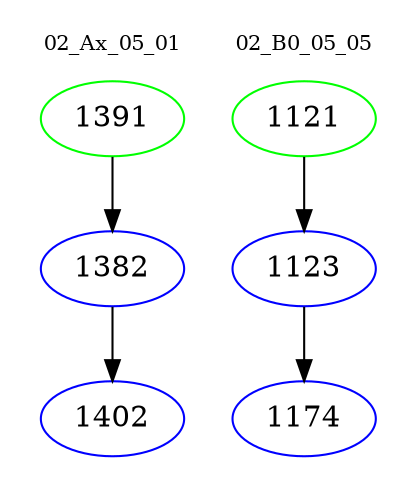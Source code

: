 digraph{
subgraph cluster_0 {
color = white
label = "02_Ax_05_01";
fontsize=10;
T0_1391 [label="1391", color="green"]
T0_1391 -> T0_1382 [color="black"]
T0_1382 [label="1382", color="blue"]
T0_1382 -> T0_1402 [color="black"]
T0_1402 [label="1402", color="blue"]
}
subgraph cluster_1 {
color = white
label = "02_B0_05_05";
fontsize=10;
T1_1121 [label="1121", color="green"]
T1_1121 -> T1_1123 [color="black"]
T1_1123 [label="1123", color="blue"]
T1_1123 -> T1_1174 [color="black"]
T1_1174 [label="1174", color="blue"]
}
}
